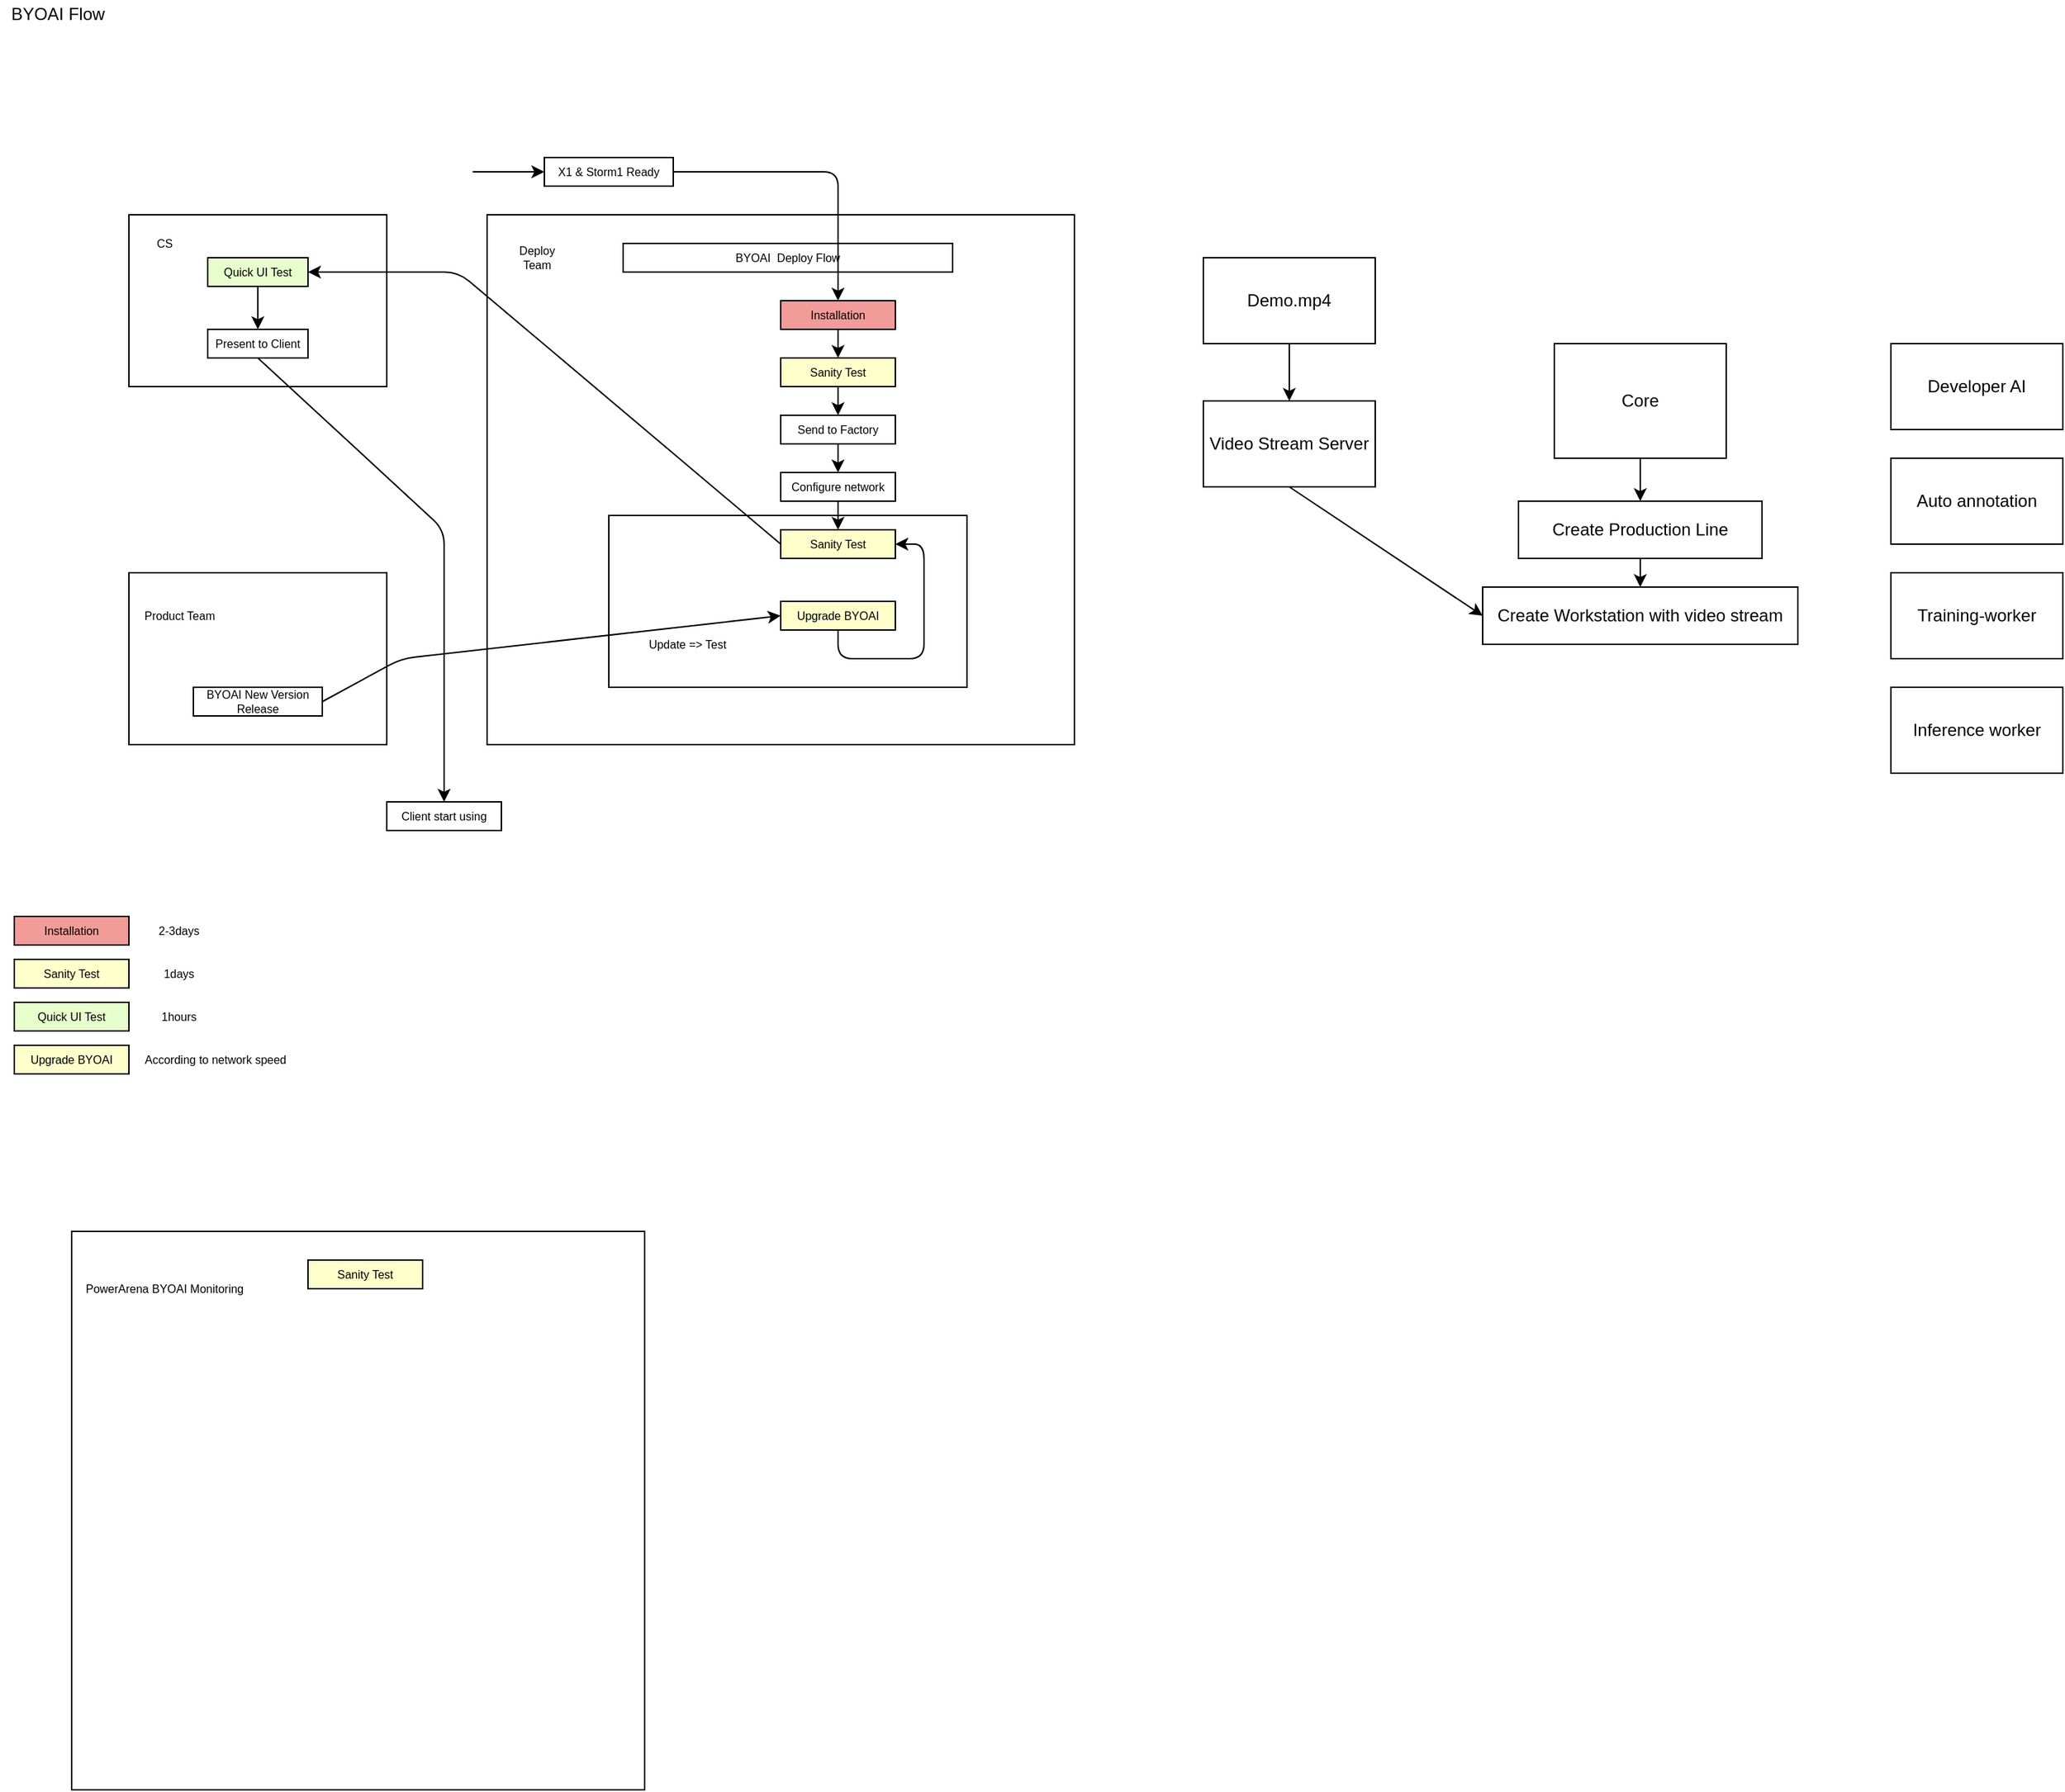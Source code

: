 <mxfile version="14.4.8" type="github">
  <diagram id="EJ-8bm11QLcLi5T-vXhF" name="Page-1">
    <mxGraphModel dx="1550" dy="832" grid="1" gridSize="10" guides="1" tooltips="1" connect="1" arrows="1" fold="1" page="1" pageScale="1" pageWidth="850" pageHeight="1100" math="0" shadow="0">
      <root>
        <mxCell id="0" />
        <mxCell id="1" parent="0" />
        <mxCell id="hkcfiitKyaItqLOflqOH-59" value="" style="rounded=0;whiteSpace=wrap;html=1;fillColor=#FFFFFF;fontSize=8;" parent="1" vertex="1">
          <mxGeometry x="370" y="190" width="410" height="370" as="geometry" />
        </mxCell>
        <mxCell id="hkcfiitKyaItqLOflqOH-52" value="" style="rounded=0;whiteSpace=wrap;html=1;fontSize=8;" parent="1" vertex="1">
          <mxGeometry x="120" y="440" width="180" height="120" as="geometry" />
        </mxCell>
        <mxCell id="hkcfiitKyaItqLOflqOH-48" value="" style="rounded=0;whiteSpace=wrap;html=1;fontSize=8;" parent="1" vertex="1">
          <mxGeometry x="120" y="190" width="180" height="120" as="geometry" />
        </mxCell>
        <mxCell id="hkcfiitKyaItqLOflqOH-45" value="" style="rounded=0;whiteSpace=wrap;html=1;fontSize=8;" parent="1" vertex="1">
          <mxGeometry x="455" y="400" width="250" height="120" as="geometry" />
        </mxCell>
        <mxCell id="hkcfiitKyaItqLOflqOH-1" value="Quick UI Test" style="rounded=0;whiteSpace=wrap;html=1;fontSize=8;fillColor=#E6FFCC;" parent="1" vertex="1">
          <mxGeometry x="175" y="220" width="70" height="20" as="geometry" />
        </mxCell>
        <mxCell id="hkcfiitKyaItqLOflqOH-2" value="BYOAI Flow" style="text;html=1;align=center;verticalAlign=middle;resizable=0;points=[];autosize=1;" parent="1" vertex="1">
          <mxGeometry x="30" y="40" width="80" height="20" as="geometry" />
        </mxCell>
        <mxCell id="hkcfiitKyaItqLOflqOH-3" value="Present to Client" style="rounded=0;whiteSpace=wrap;html=1;fontSize=8;" parent="1" vertex="1">
          <mxGeometry x="175" y="270" width="70" height="20" as="geometry" />
        </mxCell>
        <mxCell id="hkcfiitKyaItqLOflqOH-4" value="" style="endArrow=classic;html=1;exitX=0.5;exitY=1;exitDx=0;exitDy=0;entryX=0.5;entryY=0;entryDx=0;entryDy=0;" parent="1" source="hkcfiitKyaItqLOflqOH-1" target="hkcfiitKyaItqLOflqOH-3" edge="1">
          <mxGeometry width="50" height="50" relative="1" as="geometry">
            <mxPoint x="425" y="270" as="sourcePoint" />
            <mxPoint x="475" y="220" as="targetPoint" />
          </mxGeometry>
        </mxCell>
        <mxCell id="hkcfiitKyaItqLOflqOH-10" value="" style="endArrow=classic;html=1;exitX=0;exitY=0.5;exitDx=0;exitDy=0;entryX=1;entryY=0.5;entryDx=0;entryDy=0;" parent="1" source="hkcfiitKyaItqLOflqOH-27" target="hkcfiitKyaItqLOflqOH-1" edge="1">
          <mxGeometry width="50" height="50" relative="1" as="geometry">
            <mxPoint x="135" y="390" as="sourcePoint" />
            <mxPoint x="265" y="395" as="targetPoint" />
            <Array as="points">
              <mxPoint x="350" y="230" />
            </Array>
          </mxGeometry>
        </mxCell>
        <mxCell id="hkcfiitKyaItqLOflqOH-11" value="BYOAI&amp;nbsp; Deploy Flow" style="rounded=0;whiteSpace=wrap;html=1;fontSize=8;" parent="1" vertex="1">
          <mxGeometry x="465" y="210" width="230" height="20" as="geometry" />
        </mxCell>
        <mxCell id="hkcfiitKyaItqLOflqOH-15" value="Installation" style="rounded=0;whiteSpace=wrap;html=1;fontSize=8;fillColor=#F19C99;" parent="1" vertex="1">
          <mxGeometry x="575" y="250" width="80" height="20" as="geometry" />
        </mxCell>
        <mxCell id="hkcfiitKyaItqLOflqOH-16" value="X1 &amp;amp; Storm1 Ready" style="rounded=0;whiteSpace=wrap;html=1;fontSize=8;" parent="1" vertex="1">
          <mxGeometry x="410" y="150" width="90" height="20" as="geometry" />
        </mxCell>
        <mxCell id="hkcfiitKyaItqLOflqOH-17" value="" style="endArrow=classic;html=1;entryX=0;entryY=0.5;entryDx=0;entryDy=0;fontSize=8;" parent="1" target="hkcfiitKyaItqLOflqOH-16" edge="1">
          <mxGeometry width="50" height="50" relative="1" as="geometry">
            <mxPoint x="360" y="160" as="sourcePoint" />
            <mxPoint x="455" y="450" as="targetPoint" />
          </mxGeometry>
        </mxCell>
        <mxCell id="hkcfiitKyaItqLOflqOH-18" value="" style="endArrow=classic;html=1;exitX=1;exitY=0.5;exitDx=0;exitDy=0;entryX=0.5;entryY=0;entryDx=0;entryDy=0;fontSize=8;" parent="1" source="hkcfiitKyaItqLOflqOH-16" target="hkcfiitKyaItqLOflqOH-15" edge="1">
          <mxGeometry width="50" height="50" relative="1" as="geometry">
            <mxPoint x="405" y="500" as="sourcePoint" />
            <mxPoint x="455" y="450" as="targetPoint" />
            <Array as="points">
              <mxPoint x="615" y="160" />
            </Array>
          </mxGeometry>
        </mxCell>
        <mxCell id="hkcfiitKyaItqLOflqOH-20" value="BYOAI New Version Release" style="rounded=0;whiteSpace=wrap;html=1;fontSize=8;" parent="1" vertex="1">
          <mxGeometry x="165" y="520" width="90" height="20" as="geometry" />
        </mxCell>
        <mxCell id="hkcfiitKyaItqLOflqOH-21" value="" style="endArrow=classic;html=1;exitX=0.5;exitY=1;exitDx=0;exitDy=0;fontSize=8;entryX=0.5;entryY=0;entryDx=0;entryDy=0;" parent="1" source="hkcfiitKyaItqLOflqOH-15" target="hkcfiitKyaItqLOflqOH-22" edge="1">
          <mxGeometry width="50" height="50" relative="1" as="geometry">
            <mxPoint x="405" y="490" as="sourcePoint" />
            <mxPoint x="640" y="370" as="targetPoint" />
            <Array as="points" />
          </mxGeometry>
        </mxCell>
        <mxCell id="hkcfiitKyaItqLOflqOH-22" value="Sanity Test" style="rounded=0;whiteSpace=wrap;html=1;fontSize=8;fillColor=#FFFFCC;" parent="1" vertex="1">
          <mxGeometry x="575" y="290" width="80" height="20" as="geometry" />
        </mxCell>
        <mxCell id="hkcfiitKyaItqLOflqOH-23" value="" style="endArrow=classic;html=1;exitX=0.5;exitY=1;exitDx=0;exitDy=0;fontSize=8;entryX=0.5;entryY=0;entryDx=0;entryDy=0;" parent="1" source="hkcfiitKyaItqLOflqOH-22" target="hkcfiitKyaItqLOflqOH-24" edge="1">
          <mxGeometry width="50" height="50" relative="1" as="geometry">
            <mxPoint x="405" y="490" as="sourcePoint" />
            <mxPoint x="640" y="450" as="targetPoint" />
          </mxGeometry>
        </mxCell>
        <mxCell id="hkcfiitKyaItqLOflqOH-24" value="Send to Factory" style="rounded=0;whiteSpace=wrap;html=1;fontSize=8;" parent="1" vertex="1">
          <mxGeometry x="575" y="330" width="80" height="20" as="geometry" />
        </mxCell>
        <mxCell id="hkcfiitKyaItqLOflqOH-26" value="Configure network" style="rounded=0;whiteSpace=wrap;html=1;fontSize=8;" parent="1" vertex="1">
          <mxGeometry x="575" y="370" width="80" height="20" as="geometry" />
        </mxCell>
        <mxCell id="hkcfiitKyaItqLOflqOH-27" value="Sanity Test" style="rounded=0;whiteSpace=wrap;html=1;fontSize=8;fillColor=#FFFFCC;" parent="1" vertex="1">
          <mxGeometry x="575" y="410" width="80" height="20" as="geometry" />
        </mxCell>
        <mxCell id="hkcfiitKyaItqLOflqOH-29" value="" style="endArrow=classic;html=1;exitX=0.5;exitY=1;exitDx=0;exitDy=0;fontSize=8;entryX=0.5;entryY=0;entryDx=0;entryDy=0;" parent="1" source="hkcfiitKyaItqLOflqOH-24" target="hkcfiitKyaItqLOflqOH-26" edge="1">
          <mxGeometry width="50" height="50" relative="1" as="geometry">
            <mxPoint x="625" y="280" as="sourcePoint" />
            <mxPoint x="665" y="360" as="targetPoint" />
            <Array as="points" />
          </mxGeometry>
        </mxCell>
        <mxCell id="hkcfiitKyaItqLOflqOH-30" value="" style="endArrow=classic;html=1;exitX=0.5;exitY=1;exitDx=0;exitDy=0;fontSize=8;entryX=0.5;entryY=0;entryDx=0;entryDy=0;" parent="1" source="hkcfiitKyaItqLOflqOH-26" target="hkcfiitKyaItqLOflqOH-27" edge="1">
          <mxGeometry width="50" height="50" relative="1" as="geometry">
            <mxPoint x="635" y="290" as="sourcePoint" />
            <mxPoint x="635" y="310" as="targetPoint" />
            <Array as="points" />
          </mxGeometry>
        </mxCell>
        <mxCell id="hkcfiitKyaItqLOflqOH-33" value="Upgrade BYOAI" style="rounded=0;whiteSpace=wrap;html=1;fontSize=8;fillColor=#FFFFCC;" parent="1" vertex="1">
          <mxGeometry x="575" y="460" width="80" height="20" as="geometry" />
        </mxCell>
        <mxCell id="hkcfiitKyaItqLOflqOH-40" value="Client start using" style="rounded=0;whiteSpace=wrap;html=1;fontSize=8;" parent="1" vertex="1">
          <mxGeometry x="300" y="600" width="80" height="20" as="geometry" />
        </mxCell>
        <mxCell id="hkcfiitKyaItqLOflqOH-42" value="" style="endArrow=classic;html=1;fontSize=8;entryX=0;entryY=0.5;entryDx=0;entryDy=0;exitX=1;exitY=0.5;exitDx=0;exitDy=0;" parent="1" source="hkcfiitKyaItqLOflqOH-20" target="hkcfiitKyaItqLOflqOH-33" edge="1">
          <mxGeometry width="50" height="50" relative="1" as="geometry">
            <mxPoint x="535" y="500" as="sourcePoint" />
            <mxPoint x="485" y="540" as="targetPoint" />
            <Array as="points">
              <mxPoint x="310" y="500" />
            </Array>
          </mxGeometry>
        </mxCell>
        <mxCell id="hkcfiitKyaItqLOflqOH-43" value="" style="endArrow=classic;html=1;fontSize=8;exitX=0.5;exitY=1;exitDx=0;exitDy=0;entryX=1;entryY=0.5;entryDx=0;entryDy=0;" parent="1" source="hkcfiitKyaItqLOflqOH-33" target="hkcfiitKyaItqLOflqOH-27" edge="1">
          <mxGeometry width="50" height="50" relative="1" as="geometry">
            <mxPoint x="615" y="550" as="sourcePoint" />
            <mxPoint x="715" y="470" as="targetPoint" />
            <Array as="points">
              <mxPoint x="615" y="500" />
              <mxPoint x="675" y="500" />
              <mxPoint x="675" y="420" />
            </Array>
          </mxGeometry>
        </mxCell>
        <mxCell id="hkcfiitKyaItqLOflqOH-46" value="Update =&amp;gt; Test" style="text;html=1;strokeColor=none;fillColor=none;align=center;verticalAlign=middle;whiteSpace=wrap;rounded=0;fontSize=8;" parent="1" vertex="1">
          <mxGeometry x="475" y="480" width="70" height="20" as="geometry" />
        </mxCell>
        <mxCell id="hkcfiitKyaItqLOflqOH-47" value="" style="endArrow=classic;html=1;fontSize=8;exitX=0.5;exitY=1;exitDx=0;exitDy=0;entryX=0.5;entryY=0;entryDx=0;entryDy=0;" parent="1" source="hkcfiitKyaItqLOflqOH-3" target="hkcfiitKyaItqLOflqOH-40" edge="1">
          <mxGeometry width="50" height="50" relative="1" as="geometry">
            <mxPoint x="425" y="460" as="sourcePoint" />
            <mxPoint x="395" y="470" as="targetPoint" />
            <Array as="points">
              <mxPoint x="340" y="410" />
            </Array>
          </mxGeometry>
        </mxCell>
        <mxCell id="hkcfiitKyaItqLOflqOH-51" value="CS" style="text;html=1;strokeColor=none;fillColor=none;align=center;verticalAlign=middle;whiteSpace=wrap;rounded=0;fontSize=8;" parent="1" vertex="1">
          <mxGeometry x="125" y="200" width="40" height="20" as="geometry" />
        </mxCell>
        <mxCell id="hkcfiitKyaItqLOflqOH-53" value="Product Team" style="text;html=1;strokeColor=none;fillColor=none;align=center;verticalAlign=middle;whiteSpace=wrap;rounded=0;fontSize=8;" parent="1" vertex="1">
          <mxGeometry x="127.5" y="440" width="55" height="60" as="geometry" />
        </mxCell>
        <mxCell id="hkcfiitKyaItqLOflqOH-60" value="Deploy Team" style="text;html=1;strokeColor=none;fillColor=none;align=center;verticalAlign=middle;whiteSpace=wrap;rounded=0;fontSize=8;" parent="1" vertex="1">
          <mxGeometry x="385" y="210" width="40" height="20" as="geometry" />
        </mxCell>
        <mxCell id="hkcfiitKyaItqLOflqOH-71" value="Sanity Test" style="rounded=0;whiteSpace=wrap;html=1;fillColor=#FFFFCC;fontSize=8;" parent="1" vertex="1">
          <mxGeometry x="40" y="710" width="80" height="20" as="geometry" />
        </mxCell>
        <mxCell id="hkcfiitKyaItqLOflqOH-72" value="1days" style="text;html=1;strokeColor=none;fillColor=none;align=center;verticalAlign=middle;whiteSpace=wrap;rounded=0;fontSize=8;" parent="1" vertex="1">
          <mxGeometry x="120" y="710" width="70" height="20" as="geometry" />
        </mxCell>
        <mxCell id="hkcfiitKyaItqLOflqOH-73" value="Installation" style="rounded=0;whiteSpace=wrap;html=1;fontSize=8;fillColor=#F19C99;" parent="1" vertex="1">
          <mxGeometry x="40" y="680" width="80" height="20" as="geometry" />
        </mxCell>
        <mxCell id="hkcfiitKyaItqLOflqOH-75" value="2-3days" style="text;html=1;strokeColor=none;fillColor=none;align=center;verticalAlign=middle;whiteSpace=wrap;rounded=0;fontSize=8;" parent="1" vertex="1">
          <mxGeometry x="120" y="680" width="70" height="20" as="geometry" />
        </mxCell>
        <mxCell id="hkcfiitKyaItqLOflqOH-77" value="Quick UI Test" style="rounded=0;whiteSpace=wrap;html=1;fontSize=8;fillColor=#E6FFCC;" parent="1" vertex="1">
          <mxGeometry x="40" y="740" width="80" height="20" as="geometry" />
        </mxCell>
        <mxCell id="hkcfiitKyaItqLOflqOH-78" value="1hours" style="text;html=1;strokeColor=none;fillColor=none;align=center;verticalAlign=middle;whiteSpace=wrap;rounded=0;fontSize=8;" parent="1" vertex="1">
          <mxGeometry x="120" y="740" width="70" height="20" as="geometry" />
        </mxCell>
        <mxCell id="hkcfiitKyaItqLOflqOH-81" value="Upgrade BYOAI" style="rounded=0;whiteSpace=wrap;html=1;fontSize=8;fillColor=#FFFFCC;" parent="1" vertex="1">
          <mxGeometry x="40" y="770" width="80" height="20" as="geometry" />
        </mxCell>
        <mxCell id="hkcfiitKyaItqLOflqOH-82" value="According to network speed&lt;br&gt;" style="text;html=1;align=center;verticalAlign=middle;resizable=0;points=[];autosize=1;fontSize=8;" parent="1" vertex="1">
          <mxGeometry x="125" y="770" width="110" height="20" as="geometry" />
        </mxCell>
        <mxCell id="hkcfiitKyaItqLOflqOH-84" value="" style="rounded=0;whiteSpace=wrap;html=1;fillColor=#FFFFFF;fontSize=8;" parent="1" vertex="1">
          <mxGeometry x="80" y="900" width="400" height="390" as="geometry" />
        </mxCell>
        <mxCell id="hkcfiitKyaItqLOflqOH-85" value="PowerArena BYOAI Monitoring&lt;br&gt;" style="text;html=1;strokeColor=none;fillColor=none;align=center;verticalAlign=middle;whiteSpace=wrap;rounded=0;fontSize=8;" parent="1" vertex="1">
          <mxGeometry x="80" y="900" width="130" height="80" as="geometry" />
        </mxCell>
        <mxCell id="hkcfiitKyaItqLOflqOH-86" value="Sanity Test" style="rounded=0;whiteSpace=wrap;html=1;fillColor=#FFFFCC;fontSize=8;" parent="1" vertex="1">
          <mxGeometry x="245" y="920" width="80" height="20" as="geometry" />
        </mxCell>
        <mxCell id="j7dGP_cqG3uT99JaC5L6-1" value="Core" style="rounded=0;whiteSpace=wrap;html=1;" parent="1" vertex="1">
          <mxGeometry x="1115" y="280" width="120" height="80" as="geometry" />
        </mxCell>
        <mxCell id="j7dGP_cqG3uT99JaC5L6-2" value="Create Production Line" style="rounded=0;whiteSpace=wrap;html=1;" parent="1" vertex="1">
          <mxGeometry x="1090" y="390" width="170" height="40" as="geometry" />
        </mxCell>
        <mxCell id="j7dGP_cqG3uT99JaC5L6-3" value="Create Workstation with video stream" style="rounded=0;whiteSpace=wrap;html=1;" parent="1" vertex="1">
          <mxGeometry x="1065" y="450" width="220" height="40" as="geometry" />
        </mxCell>
        <mxCell id="j7dGP_cqG3uT99JaC5L6-4" value="Video Stream Server" style="whiteSpace=wrap;html=1;" parent="1" vertex="1">
          <mxGeometry x="870" y="320" width="120" height="60" as="geometry" />
        </mxCell>
        <mxCell id="VQ9uZ4kmfVaCbMK-W1Gh-4" style="edgeStyle=orthogonalEdgeStyle;rounded=0;orthogonalLoop=1;jettySize=auto;html=1;entryX=0.5;entryY=0;entryDx=0;entryDy=0;" edge="1" parent="1" source="j7dGP_cqG3uT99JaC5L6-6" target="j7dGP_cqG3uT99JaC5L6-4">
          <mxGeometry relative="1" as="geometry" />
        </mxCell>
        <mxCell id="j7dGP_cqG3uT99JaC5L6-6" value="Demo.mp4" style="rounded=0;whiteSpace=wrap;html=1;" parent="1" vertex="1">
          <mxGeometry x="870" y="220" width="120" height="60" as="geometry" />
        </mxCell>
        <mxCell id="j7dGP_cqG3uT99JaC5L6-7" value="Developer AI" style="rounded=0;whiteSpace=wrap;html=1;" parent="1" vertex="1">
          <mxGeometry x="1350" y="280" width="120" height="60" as="geometry" />
        </mxCell>
        <mxCell id="j7dGP_cqG3uT99JaC5L6-8" value="Training-worker" style="whiteSpace=wrap;html=1;" parent="1" vertex="1">
          <mxGeometry x="1350" y="440" width="120" height="60" as="geometry" />
        </mxCell>
        <mxCell id="j7dGP_cqG3uT99JaC5L6-9" value="Auto annotation" style="whiteSpace=wrap;html=1;" parent="1" vertex="1">
          <mxGeometry x="1350" y="360" width="120" height="60" as="geometry" />
        </mxCell>
        <mxCell id="j7dGP_cqG3uT99JaC5L6-10" value="Inference worker" style="whiteSpace=wrap;html=1;" parent="1" vertex="1">
          <mxGeometry x="1350" y="520" width="120" height="60" as="geometry" />
        </mxCell>
        <mxCell id="j7dGP_cqG3uT99JaC5L6-12" value="" style="endArrow=classic;html=1;exitX=0.5;exitY=1;exitDx=0;exitDy=0;entryX=0.5;entryY=0;entryDx=0;entryDy=0;" parent="1" source="j7dGP_cqG3uT99JaC5L6-1" target="j7dGP_cqG3uT99JaC5L6-2" edge="1">
          <mxGeometry width="50" height="50" relative="1" as="geometry">
            <mxPoint x="1220" y="470" as="sourcePoint" />
            <mxPoint x="1270" y="420" as="targetPoint" />
          </mxGeometry>
        </mxCell>
        <mxCell id="VQ9uZ4kmfVaCbMK-W1Gh-3" value="" style="endArrow=classic;html=1;exitX=0.5;exitY=1;exitDx=0;exitDy=0;entryX=0.5;entryY=0;entryDx=0;entryDy=0;" edge="1" parent="1" source="j7dGP_cqG3uT99JaC5L6-2" target="j7dGP_cqG3uT99JaC5L6-3">
          <mxGeometry width="50" height="50" relative="1" as="geometry">
            <mxPoint x="1185" y="370" as="sourcePoint" />
            <mxPoint x="1185" y="400" as="targetPoint" />
          </mxGeometry>
        </mxCell>
        <mxCell id="VQ9uZ4kmfVaCbMK-W1Gh-5" value="" style="endArrow=classic;html=1;exitX=0.5;exitY=1;exitDx=0;exitDy=0;entryX=0;entryY=0.5;entryDx=0;entryDy=0;" edge="1" parent="1" source="j7dGP_cqG3uT99JaC5L6-4" target="j7dGP_cqG3uT99JaC5L6-3">
          <mxGeometry width="50" height="50" relative="1" as="geometry">
            <mxPoint x="760" y="450" as="sourcePoint" />
            <mxPoint x="810" y="400" as="targetPoint" />
          </mxGeometry>
        </mxCell>
      </root>
    </mxGraphModel>
  </diagram>
</mxfile>
